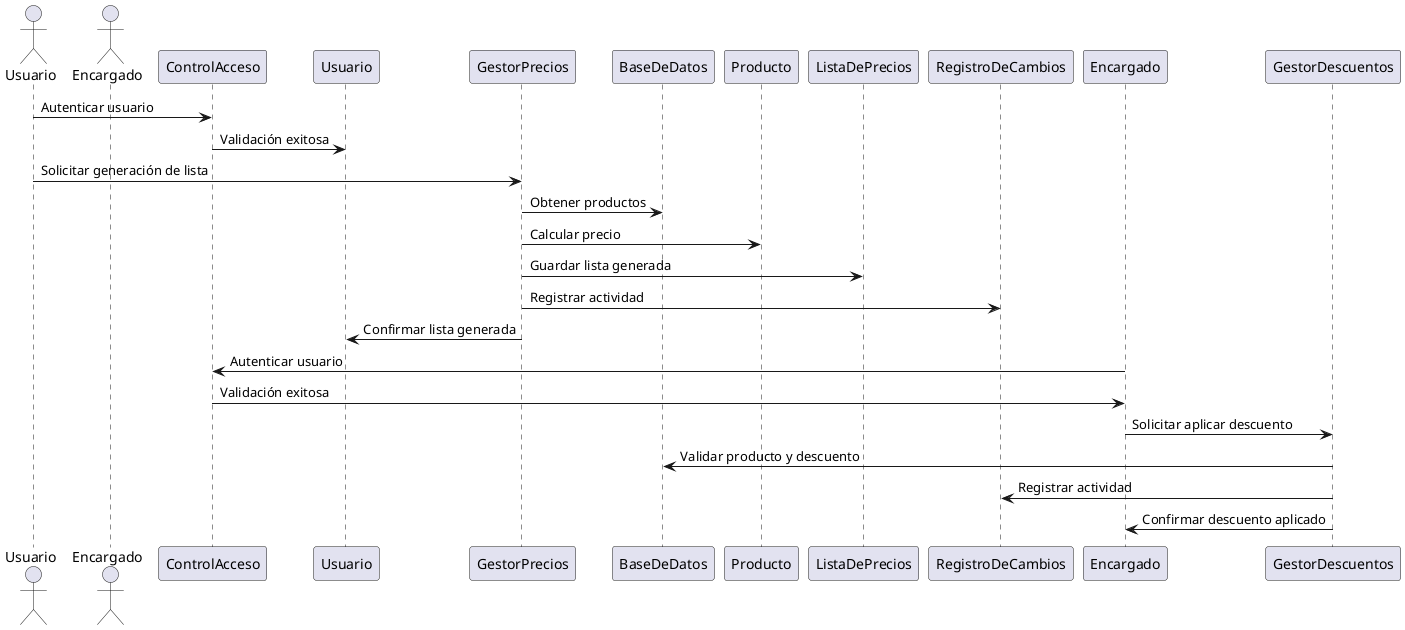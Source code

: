 @startuml
actor Usuario as Analista
actor Encargado as EncargadoSucursal

Analista -> ControlAcceso : Autenticar usuario
ControlAcceso -> Usuario : Validación exitosa
Analista -> GestorPrecios : Solicitar generación de lista
GestorPrecios -> BaseDeDatos : Obtener productos
GestorPrecios -> Producto : Calcular precio
GestorPrecios -> ListaDePrecios : Guardar lista generada
GestorPrecios -> RegistroDeCambios : Registrar actividad
Usuario <- GestorPrecios : Confirmar lista generada

Encargado -> ControlAcceso : Autenticar usuario
ControlAcceso -> Encargado : Validación exitosa
Encargado -> GestorDescuentos : Solicitar aplicar descuento
GestorDescuentos -> BaseDeDatos : Validar producto y descuento
GestorDescuentos -> RegistroDeCambios : Registrar actividad
Encargado <- GestorDescuentos : Confirmar descuento aplicado
@enduml